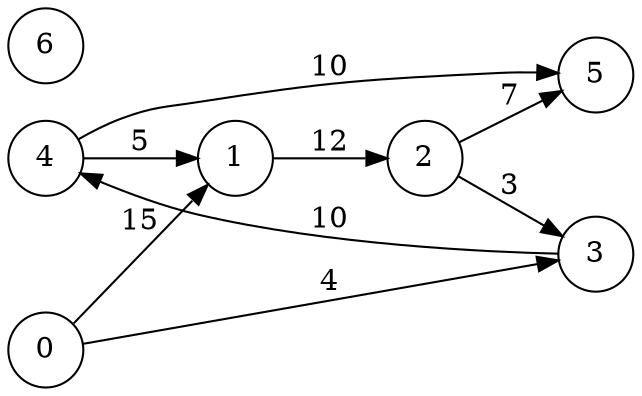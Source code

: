 digraph export_test {
	rankdir=LR;
	size="8,5"
  node [shape = circle];
4;
2;
3;
0;
1;
6;
5;
4 -> 1 [ label = "5" ];
4 -> 5 [ label = "10" ];
2 -> 3 [ label = "3" ];
2 -> 5 [ label = "7" ];
3 -> 4 [ label = "10" ];
0 -> 3 [ label = "4" ];
0 -> 1 [ label = "15" ];
1 -> 2 [ label = "12" ];
}
